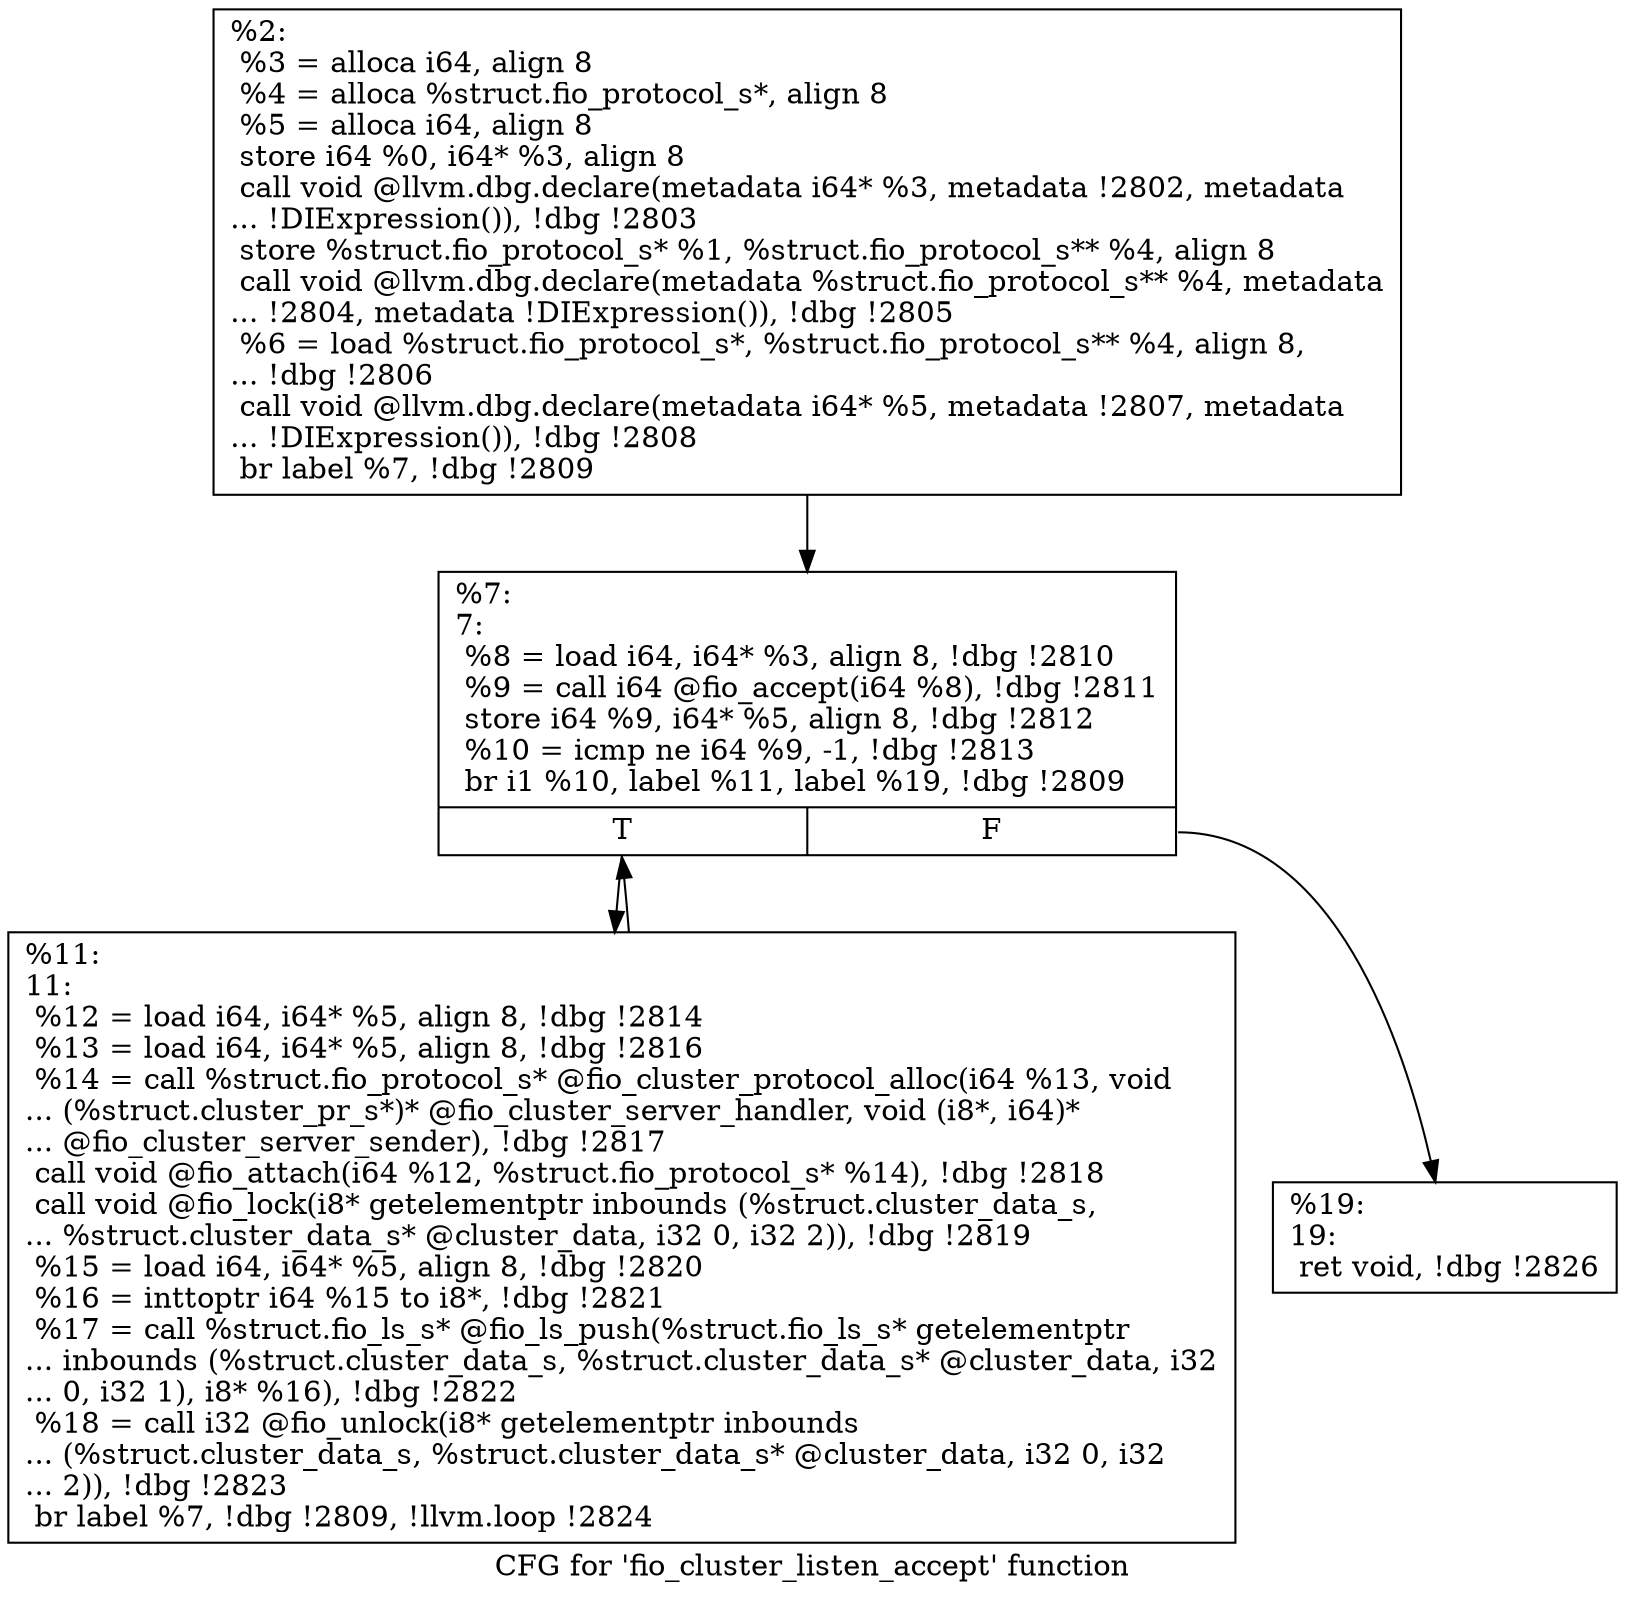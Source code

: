 digraph "CFG for 'fio_cluster_listen_accept' function" {
	label="CFG for 'fio_cluster_listen_accept' function";

	Node0x5568515f6960 [shape=record,label="{%2:\l  %3 = alloca i64, align 8\l  %4 = alloca %struct.fio_protocol_s*, align 8\l  %5 = alloca i64, align 8\l  store i64 %0, i64* %3, align 8\l  call void @llvm.dbg.declare(metadata i64* %3, metadata !2802, metadata\l... !DIExpression()), !dbg !2803\l  store %struct.fio_protocol_s* %1, %struct.fio_protocol_s** %4, align 8\l  call void @llvm.dbg.declare(metadata %struct.fio_protocol_s** %4, metadata\l... !2804, metadata !DIExpression()), !dbg !2805\l  %6 = load %struct.fio_protocol_s*, %struct.fio_protocol_s** %4, align 8,\l... !dbg !2806\l  call void @llvm.dbg.declare(metadata i64* %5, metadata !2807, metadata\l... !DIExpression()), !dbg !2808\l  br label %7, !dbg !2809\l}"];
	Node0x5568515f6960 -> Node0x5568515f8920;
	Node0x5568515f8920 [shape=record,label="{%7:\l7:                                                \l  %8 = load i64, i64* %3, align 8, !dbg !2810\l  %9 = call i64 @fio_accept(i64 %8), !dbg !2811\l  store i64 %9, i64* %5, align 8, !dbg !2812\l  %10 = icmp ne i64 %9, -1, !dbg !2813\l  br i1 %10, label %11, label %19, !dbg !2809\l|{<s0>T|<s1>F}}"];
	Node0x5568515f8920:s0 -> Node0x5568515f8970;
	Node0x5568515f8920:s1 -> Node0x5568515f89c0;
	Node0x5568515f8970 [shape=record,label="{%11:\l11:                                               \l  %12 = load i64, i64* %5, align 8, !dbg !2814\l  %13 = load i64, i64* %5, align 8, !dbg !2816\l  %14 = call %struct.fio_protocol_s* @fio_cluster_protocol_alloc(i64 %13, void\l... (%struct.cluster_pr_s*)* @fio_cluster_server_handler, void (i8*, i64)*\l... @fio_cluster_server_sender), !dbg !2817\l  call void @fio_attach(i64 %12, %struct.fio_protocol_s* %14), !dbg !2818\l  call void @fio_lock(i8* getelementptr inbounds (%struct.cluster_data_s,\l... %struct.cluster_data_s* @cluster_data, i32 0, i32 2)), !dbg !2819\l  %15 = load i64, i64* %5, align 8, !dbg !2820\l  %16 = inttoptr i64 %15 to i8*, !dbg !2821\l  %17 = call %struct.fio_ls_s* @fio_ls_push(%struct.fio_ls_s* getelementptr\l... inbounds (%struct.cluster_data_s, %struct.cluster_data_s* @cluster_data, i32\l... 0, i32 1), i8* %16), !dbg !2822\l  %18 = call i32 @fio_unlock(i8* getelementptr inbounds\l... (%struct.cluster_data_s, %struct.cluster_data_s* @cluster_data, i32 0, i32\l... 2)), !dbg !2823\l  br label %7, !dbg !2809, !llvm.loop !2824\l}"];
	Node0x5568515f8970 -> Node0x5568515f8920;
	Node0x5568515f89c0 [shape=record,label="{%19:\l19:                                               \l  ret void, !dbg !2826\l}"];
}
